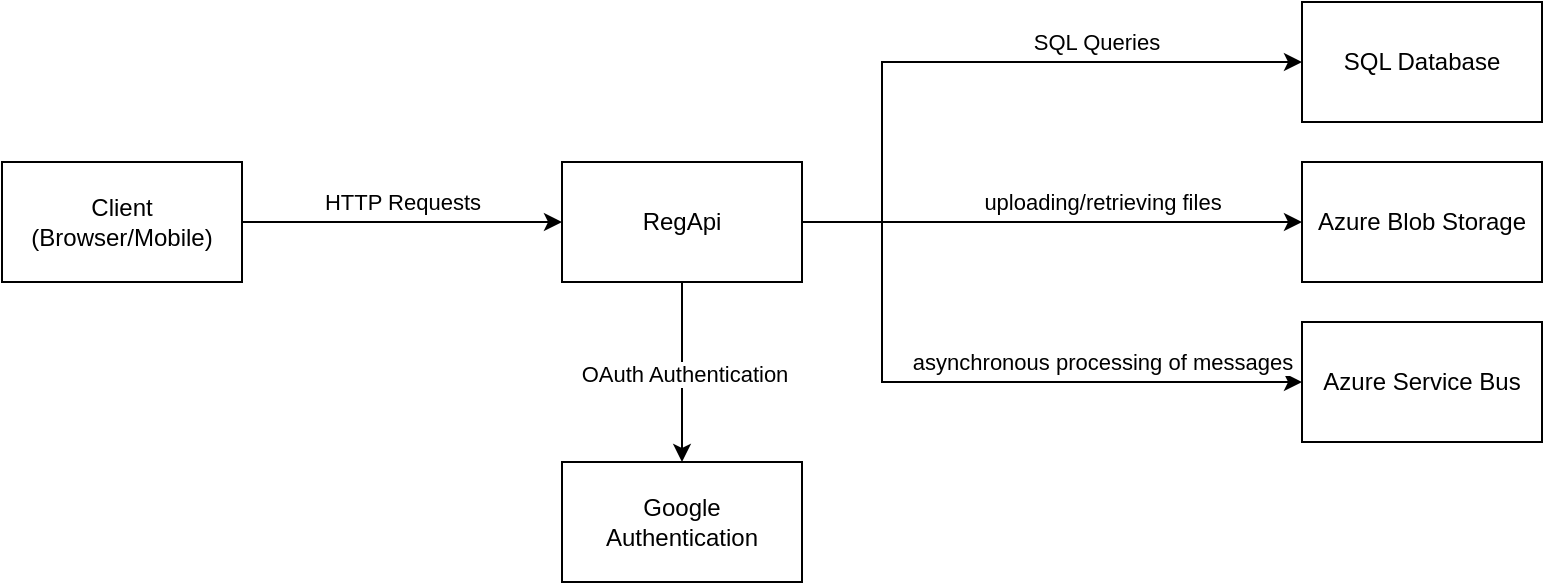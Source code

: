 <mxfile version="24.8.3" pages="4">
  <diagram name="RegApi" id="VuyaqEh1r8IX7GYQfDEg">
    <mxGraphModel dx="989" dy="514" grid="1" gridSize="10" guides="1" tooltips="1" connect="1" arrows="1" fold="1" page="1" pageScale="1" pageWidth="850" pageHeight="1100" math="0" shadow="0">
      <root>
        <mxCell id="0" />
        <mxCell id="1" parent="0" />
        <mxCell id="RwBYtulgWlBibL8N-Wz--8" style="edgeStyle=orthogonalEdgeStyle;rounded=0;orthogonalLoop=1;jettySize=auto;html=1;exitX=1;exitY=0.5;exitDx=0;exitDy=0;entryX=0;entryY=0.5;entryDx=0;entryDy=0;" edge="1" parent="1" source="RwBYtulgWlBibL8N-Wz--1" target="RwBYtulgWlBibL8N-Wz--2">
          <mxGeometry relative="1" as="geometry" />
        </mxCell>
        <mxCell id="RwBYtulgWlBibL8N-Wz--11" value="HTTP Requests" style="edgeLabel;html=1;align=center;verticalAlign=middle;resizable=0;points=[];" vertex="1" connectable="0" parent="RwBYtulgWlBibL8N-Wz--8">
          <mxGeometry x="-0.009" y="1" relative="1" as="geometry">
            <mxPoint y="-9" as="offset" />
          </mxGeometry>
        </mxCell>
        <mxCell id="RwBYtulgWlBibL8N-Wz--1" value="Client (Browser/Mobile)" style="rounded=0;whiteSpace=wrap;html=1;" vertex="1" parent="1">
          <mxGeometry x="40" y="400" width="120" height="60" as="geometry" />
        </mxCell>
        <mxCell id="RwBYtulgWlBibL8N-Wz--12" style="edgeStyle=orthogonalEdgeStyle;rounded=0;orthogonalLoop=1;jettySize=auto;html=1;exitX=1;exitY=0.5;exitDx=0;exitDy=0;entryX=0;entryY=0.5;entryDx=0;entryDy=0;" edge="1" parent="1" source="RwBYtulgWlBibL8N-Wz--2" target="RwBYtulgWlBibL8N-Wz--3">
          <mxGeometry relative="1" as="geometry">
            <Array as="points">
              <mxPoint x="480" y="430" />
              <mxPoint x="480" y="350" />
            </Array>
          </mxGeometry>
        </mxCell>
        <mxCell id="RwBYtulgWlBibL8N-Wz--13" value="SQL Queries" style="edgeLabel;html=1;align=center;verticalAlign=middle;resizable=0;points=[];" vertex="1" connectable="0" parent="RwBYtulgWlBibL8N-Wz--12">
          <mxGeometry x="-0.064" y="1" relative="1" as="geometry">
            <mxPoint x="72" y="-9" as="offset" />
          </mxGeometry>
        </mxCell>
        <mxCell id="RwBYtulgWlBibL8N-Wz--14" style="edgeStyle=orthogonalEdgeStyle;rounded=0;orthogonalLoop=1;jettySize=auto;html=1;exitX=1;exitY=0.5;exitDx=0;exitDy=0;entryX=0;entryY=0.5;entryDx=0;entryDy=0;" edge="1" parent="1" source="RwBYtulgWlBibL8N-Wz--2" target="RwBYtulgWlBibL8N-Wz--4">
          <mxGeometry relative="1" as="geometry" />
        </mxCell>
        <mxCell id="RwBYtulgWlBibL8N-Wz--15" value="uploading/retrieving files" style="edgeLabel;html=1;align=center;verticalAlign=middle;resizable=0;points=[];" vertex="1" connectable="0" parent="RwBYtulgWlBibL8N-Wz--14">
          <mxGeometry x="0.39" relative="1" as="geometry">
            <mxPoint x="-24" y="-10" as="offset" />
          </mxGeometry>
        </mxCell>
        <mxCell id="RwBYtulgWlBibL8N-Wz--17" style="edgeStyle=orthogonalEdgeStyle;rounded=0;orthogonalLoop=1;jettySize=auto;html=1;exitX=1;exitY=0.5;exitDx=0;exitDy=0;entryX=0;entryY=0.5;entryDx=0;entryDy=0;" edge="1" parent="1" source="RwBYtulgWlBibL8N-Wz--2" target="RwBYtulgWlBibL8N-Wz--5">
          <mxGeometry relative="1" as="geometry">
            <Array as="points">
              <mxPoint x="480" y="430" />
              <mxPoint x="480" y="510" />
            </Array>
          </mxGeometry>
        </mxCell>
        <mxCell id="RwBYtulgWlBibL8N-Wz--18" value="asynchronous processing of messages" style="edgeLabel;html=1;align=center;verticalAlign=middle;resizable=0;points=[];" vertex="1" connectable="0" parent="RwBYtulgWlBibL8N-Wz--17">
          <mxGeometry x="0.399" relative="1" as="geometry">
            <mxPoint x="-1" y="-10" as="offset" />
          </mxGeometry>
        </mxCell>
        <mxCell id="RwBYtulgWlBibL8N-Wz--19" style="edgeStyle=orthogonalEdgeStyle;rounded=0;orthogonalLoop=1;jettySize=auto;html=1;exitX=0.5;exitY=1;exitDx=0;exitDy=0;entryX=0.5;entryY=0;entryDx=0;entryDy=0;" edge="1" parent="1" source="RwBYtulgWlBibL8N-Wz--2" target="RwBYtulgWlBibL8N-Wz--6">
          <mxGeometry relative="1" as="geometry" />
        </mxCell>
        <mxCell id="RwBYtulgWlBibL8N-Wz--20" value="OAuth Authentication" style="edgeLabel;html=1;align=center;verticalAlign=middle;resizable=0;points=[];" vertex="1" connectable="0" parent="RwBYtulgWlBibL8N-Wz--19">
          <mxGeometry x="0.017" y="1" relative="1" as="geometry">
            <mxPoint as="offset" />
          </mxGeometry>
        </mxCell>
        <mxCell id="RwBYtulgWlBibL8N-Wz--2" value="RegApi" style="rounded=0;whiteSpace=wrap;html=1;" vertex="1" parent="1">
          <mxGeometry x="320" y="400" width="120" height="60" as="geometry" />
        </mxCell>
        <mxCell id="RwBYtulgWlBibL8N-Wz--3" value="SQL Database" style="rounded=0;whiteSpace=wrap;html=1;" vertex="1" parent="1">
          <mxGeometry x="690" y="320" width="120" height="60" as="geometry" />
        </mxCell>
        <mxCell id="RwBYtulgWlBibL8N-Wz--4" value="Azure Blob Storage" style="rounded=0;whiteSpace=wrap;html=1;" vertex="1" parent="1">
          <mxGeometry x="690" y="400" width="120" height="60" as="geometry" />
        </mxCell>
        <mxCell id="RwBYtulgWlBibL8N-Wz--5" value="Azure Service Bus" style="rounded=0;whiteSpace=wrap;html=1;" vertex="1" parent="1">
          <mxGeometry x="690" y="480" width="120" height="60" as="geometry" />
        </mxCell>
        <mxCell id="RwBYtulgWlBibL8N-Wz--6" value="Google&lt;br&gt;Authentication" style="rounded=0;whiteSpace=wrap;html=1;" vertex="1" parent="1">
          <mxGeometry x="320" y="550" width="120" height="60" as="geometry" />
        </mxCell>
      </root>
    </mxGraphModel>
  </diagram>
  <diagram id="PDxa6RLYo8-r8NqX_Q9L" name="AccountController">
    <mxGraphModel dx="1434" dy="746" grid="1" gridSize="10" guides="1" tooltips="1" connect="1" arrows="1" fold="1" page="1" pageScale="1" pageWidth="850" pageHeight="1100" math="0" shadow="0">
      <root>
        <mxCell id="0" />
        <mxCell id="1" parent="0" />
        <mxCell id="rSprbAb2lOTUIJeIylOn-11" style="edgeStyle=entityRelationEdgeStyle;rounded=0;orthogonalLoop=1;jettySize=auto;html=1;exitX=1;exitY=0.5;exitDx=0;exitDy=0;entryX=0;entryY=0.5;entryDx=0;entryDy=0;fillColor=#f8cecc;strokeColor=#b85450;" edge="1" parent="1" source="rSprbAb2lOTUIJeIylOn-1" target="rSprbAb2lOTUIJeIylOn-2">
          <mxGeometry relative="1" as="geometry" />
        </mxCell>
        <mxCell id="rSprbAb2lOTUIJeIylOn-12" style="edgeStyle=entityRelationEdgeStyle;rounded=0;orthogonalLoop=1;jettySize=auto;html=1;exitX=1;exitY=0.5;exitDx=0;exitDy=0;entryX=0;entryY=0.5;entryDx=0;entryDy=0;fillColor=#f8cecc;strokeColor=#b85450;" edge="1" parent="1" source="rSprbAb2lOTUIJeIylOn-1" target="rSprbAb2lOTUIJeIylOn-3">
          <mxGeometry relative="1" as="geometry" />
        </mxCell>
        <mxCell id="rSprbAb2lOTUIJeIylOn-13" style="edgeStyle=entityRelationEdgeStyle;rounded=0;orthogonalLoop=1;jettySize=auto;html=1;exitX=1;exitY=0.5;exitDx=0;exitDy=0;entryX=0;entryY=0.5;entryDx=0;entryDy=0;fillColor=#dae8fc;strokeColor=#6c8ebf;" edge="1" parent="1" source="rSprbAb2lOTUIJeIylOn-1" target="rSprbAb2lOTUIJeIylOn-4">
          <mxGeometry relative="1" as="geometry" />
        </mxCell>
        <mxCell id="rSprbAb2lOTUIJeIylOn-14" style="edgeStyle=entityRelationEdgeStyle;rounded=0;orthogonalLoop=1;jettySize=auto;html=1;exitX=1;exitY=0.5;exitDx=0;exitDy=0;entryX=0;entryY=0.5;entryDx=0;entryDy=0;fillColor=#f8cecc;strokeColor=#b85450;" edge="1" parent="1" source="rSprbAb2lOTUIJeIylOn-1" target="rSprbAb2lOTUIJeIylOn-5">
          <mxGeometry relative="1" as="geometry" />
        </mxCell>
        <mxCell id="rSprbAb2lOTUIJeIylOn-15" style="edgeStyle=entityRelationEdgeStyle;rounded=0;orthogonalLoop=1;jettySize=auto;html=1;exitX=1;exitY=0.5;exitDx=0;exitDy=0;entryX=0;entryY=0.5;entryDx=0;entryDy=0;fillColor=#f8cecc;strokeColor=#b85450;" edge="1" parent="1" source="rSprbAb2lOTUIJeIylOn-1" target="rSprbAb2lOTUIJeIylOn-6">
          <mxGeometry relative="1" as="geometry" />
        </mxCell>
        <mxCell id="rSprbAb2lOTUIJeIylOn-16" style="edgeStyle=entityRelationEdgeStyle;rounded=0;orthogonalLoop=1;jettySize=auto;html=1;exitX=1;exitY=0.5;exitDx=0;exitDy=0;entryX=0;entryY=0.5;entryDx=0;entryDy=0;" edge="1" parent="1" source="rSprbAb2lOTUIJeIylOn-1" target="rSprbAb2lOTUIJeIylOn-7">
          <mxGeometry relative="1" as="geometry" />
        </mxCell>
        <mxCell id="rSprbAb2lOTUIJeIylOn-17" style="edgeStyle=entityRelationEdgeStyle;rounded=0;orthogonalLoop=1;jettySize=auto;html=1;exitX=1;exitY=0.5;exitDx=0;exitDy=0;entryX=0;entryY=0.5;entryDx=0;entryDy=0;fillColor=#dae8fc;strokeColor=#6c8ebf;" edge="1" parent="1" source="rSprbAb2lOTUIJeIylOn-1" target="rSprbAb2lOTUIJeIylOn-8">
          <mxGeometry relative="1" as="geometry" />
        </mxCell>
        <mxCell id="rSprbAb2lOTUIJeIylOn-18" style="edgeStyle=entityRelationEdgeStyle;rounded=0;orthogonalLoop=1;jettySize=auto;html=1;exitX=1;exitY=0.5;exitDx=0;exitDy=0;entryX=0;entryY=0.5;entryDx=0;entryDy=0;fillColor=#f8cecc;strokeColor=#b85450;" edge="1" parent="1" source="rSprbAb2lOTUIJeIylOn-1" target="rSprbAb2lOTUIJeIylOn-10">
          <mxGeometry relative="1" as="geometry" />
        </mxCell>
        <mxCell id="rSprbAb2lOTUIJeIylOn-19" style="edgeStyle=entityRelationEdgeStyle;rounded=0;orthogonalLoop=1;jettySize=auto;html=1;exitX=1;exitY=0.5;exitDx=0;exitDy=0;entryX=0;entryY=0.5;entryDx=0;entryDy=0;fillColor=#dae8fc;strokeColor=#6c8ebf;" edge="1" parent="1" source="rSprbAb2lOTUIJeIylOn-1" target="rSprbAb2lOTUIJeIylOn-9">
          <mxGeometry relative="1" as="geometry" />
        </mxCell>
        <mxCell id="rSprbAb2lOTUIJeIylOn-1" value="AccountController" style="rounded=0;whiteSpace=wrap;html=1;" vertex="1" parent="1">
          <mxGeometry x="235" y="520" width="120" height="60" as="geometry" />
        </mxCell>
        <mxCell id="rSprbAb2lOTUIJeIylOn-26" style="edgeStyle=orthogonalEdgeStyle;rounded=0;orthogonalLoop=1;jettySize=auto;html=1;exitX=1;exitY=0.5;exitDx=0;exitDy=0;fillColor=#dae8fc;strokeColor=#6c8ebf;" edge="1" parent="1" source="rSprbAb2lOTUIJeIylOn-2">
          <mxGeometry relative="1" as="geometry">
            <mxPoint x="550.286" y="230.0" as="targetPoint" />
          </mxGeometry>
        </mxCell>
        <mxCell id="rSprbAb2lOTUIJeIylOn-28" style="rounded=0;orthogonalLoop=1;jettySize=auto;html=1;exitX=1;exitY=0.5;exitDx=0;exitDy=0;entryX=0;entryY=0.5;entryDx=0;entryDy=0;fillColor=#e1d5e7;strokeColor=#9673a6;" edge="1" parent="1" source="rSprbAb2lOTUIJeIylOn-2" target="rSprbAb2lOTUIJeIylOn-22">
          <mxGeometry relative="1" as="geometry" />
        </mxCell>
        <mxCell id="rSprbAb2lOTUIJeIylOn-44" style="edgeStyle=orthogonalEdgeStyle;rounded=0;orthogonalLoop=1;jettySize=auto;html=1;exitX=0;exitY=0.5;exitDx=0;exitDy=0;entryX=0.5;entryY=0;entryDx=0;entryDy=0;elbow=vertical;curved=1;fillColor=#f8cecc;strokeColor=#b85450;" edge="1" parent="1" source="rSprbAb2lOTUIJeIylOn-2" target="rSprbAb2lOTUIJeIylOn-1">
          <mxGeometry relative="1" as="geometry" />
        </mxCell>
        <mxCell id="rSprbAb2lOTUIJeIylOn-2" value="POST /api/accounts&lt;br&gt;/register" style="rounded=0;whiteSpace=wrap;html=1;" vertex="1" parent="1">
          <mxGeometry x="430" y="200" width="120" height="60" as="geometry" />
        </mxCell>
        <mxCell id="rSprbAb2lOTUIJeIylOn-29" style="rounded=0;orthogonalLoop=1;jettySize=auto;html=1;exitX=1;exitY=0.5;exitDx=0;exitDy=0;entryX=0;entryY=0.5;entryDx=0;entryDy=0;fillColor=#e1d5e7;strokeColor=#9673a6;" edge="1" parent="1" source="rSprbAb2lOTUIJeIylOn-3" target="rSprbAb2lOTUIJeIylOn-22">
          <mxGeometry relative="1" as="geometry" />
        </mxCell>
        <mxCell id="rSprbAb2lOTUIJeIylOn-38" style="rounded=0;orthogonalLoop=1;jettySize=auto;html=1;exitX=1;exitY=0.5;exitDx=0;exitDy=0;entryX=0;entryY=0.5;entryDx=0;entryDy=0;fillColor=#d5e8d4;strokeColor=#82b366;" edge="1" parent="1" source="rSprbAb2lOTUIJeIylOn-3" target="rSprbAb2lOTUIJeIylOn-23">
          <mxGeometry relative="1" as="geometry" />
        </mxCell>
        <mxCell id="rSprbAb2lOTUIJeIylOn-40" style="rounded=0;orthogonalLoop=1;jettySize=auto;html=1;exitX=1;exitY=0.5;exitDx=0;exitDy=0;entryX=0;entryY=0.5;entryDx=0;entryDy=0;fillColor=#a0522d;strokeColor=#6D1F00;" edge="1" parent="1" source="rSprbAb2lOTUIJeIylOn-3" target="rSprbAb2lOTUIJeIylOn-24">
          <mxGeometry relative="1" as="geometry" />
        </mxCell>
        <mxCell id="rSprbAb2lOTUIJeIylOn-45" style="edgeStyle=orthogonalEdgeStyle;rounded=0;orthogonalLoop=1;jettySize=auto;html=1;exitX=0;exitY=0.5;exitDx=0;exitDy=0;entryX=0.5;entryY=0;entryDx=0;entryDy=0;fillColor=#f8cecc;strokeColor=#b85450;curved=1;" edge="1" parent="1" source="rSprbAb2lOTUIJeIylOn-3" target="rSprbAb2lOTUIJeIylOn-1">
          <mxGeometry relative="1" as="geometry" />
        </mxCell>
        <mxCell id="rSprbAb2lOTUIJeIylOn-3" value="POST /api/accounts&lt;br&gt;/authenticate" style="rounded=0;whiteSpace=wrap;html=1;" vertex="1" parent="1">
          <mxGeometry x="430" y="280" width="120" height="60" as="geometry" />
        </mxCell>
        <mxCell id="rSprbAb2lOTUIJeIylOn-30" style="rounded=0;orthogonalLoop=1;jettySize=auto;html=1;exitX=1;exitY=0.5;exitDx=0;exitDy=0;fillColor=#e1d5e7;strokeColor=#9673a6;" edge="1" parent="1" source="rSprbAb2lOTUIJeIylOn-4">
          <mxGeometry relative="1" as="geometry">
            <mxPoint x="680" y="370.0" as="targetPoint" />
          </mxGeometry>
        </mxCell>
        <mxCell id="rSprbAb2lOTUIJeIylOn-54" style="edgeStyle=orthogonalEdgeStyle;rounded=0;orthogonalLoop=1;jettySize=auto;html=1;exitX=0;exitY=0.5;exitDx=0;exitDy=0;curved=1;fillColor=#dae8fc;strokeColor=#6c8ebf;" edge="1" parent="1" source="rSprbAb2lOTUIJeIylOn-4" target="rSprbAb2lOTUIJeIylOn-1">
          <mxGeometry relative="1" as="geometry" />
        </mxCell>
        <mxCell id="rSprbAb2lOTUIJeIylOn-4" value="&lt;br&gt;GET /api/accounts&lt;br&gt;/emailconfirmation&lt;div&gt;&lt;br/&gt;&lt;/div&gt;" style="rounded=0;whiteSpace=wrap;html=1;" vertex="1" parent="1">
          <mxGeometry x="430" y="840" width="120" height="60" as="geometry" />
        </mxCell>
        <mxCell id="rSprbAb2lOTUIJeIylOn-31" style="rounded=0;orthogonalLoop=1;jettySize=auto;html=1;exitX=1;exitY=0.5;exitDx=0;exitDy=0;entryX=0;entryY=0.5;entryDx=0;entryDy=0;fillColor=#e1d5e7;strokeColor=#9673a6;" edge="1" parent="1" source="rSprbAb2lOTUIJeIylOn-5" target="rSprbAb2lOTUIJeIylOn-22">
          <mxGeometry relative="1" as="geometry" />
        </mxCell>
        <mxCell id="rSprbAb2lOTUIJeIylOn-47" style="edgeStyle=orthogonalEdgeStyle;rounded=0;orthogonalLoop=1;jettySize=auto;html=1;exitX=0;exitY=0.5;exitDx=0;exitDy=0;entryX=0.5;entryY=0;entryDx=0;entryDy=0;fillColor=#f8cecc;strokeColor=#b85450;curved=1;" edge="1" parent="1" source="rSprbAb2lOTUIJeIylOn-5" target="rSprbAb2lOTUIJeIylOn-1">
          <mxGeometry relative="1" as="geometry" />
        </mxCell>
        <mxCell id="rSprbAb2lOTUIJeIylOn-5" value="POST /api/accounts&lt;br&gt;/forgotpassword" style="rounded=0;whiteSpace=wrap;html=1;" vertex="1" parent="1">
          <mxGeometry x="430" y="360" width="120" height="60" as="geometry" />
        </mxCell>
        <mxCell id="rSprbAb2lOTUIJeIylOn-32" style="rounded=0;orthogonalLoop=1;jettySize=auto;html=1;exitX=1;exitY=0.5;exitDx=0;exitDy=0;fillColor=#e1d5e7;strokeColor=#9673a6;" edge="1" parent="1" source="rSprbAb2lOTUIJeIylOn-6">
          <mxGeometry relative="1" as="geometry">
            <mxPoint x="680" y="370.0" as="targetPoint" />
          </mxGeometry>
        </mxCell>
        <mxCell id="rSprbAb2lOTUIJeIylOn-48" style="edgeStyle=orthogonalEdgeStyle;rounded=0;orthogonalLoop=1;jettySize=auto;html=1;exitX=0;exitY=0.5;exitDx=0;exitDy=0;entryX=0.5;entryY=0;entryDx=0;entryDy=0;fillColor=#f8cecc;strokeColor=#b85450;curved=1;" edge="1" parent="1" source="rSprbAb2lOTUIJeIylOn-6" target="rSprbAb2lOTUIJeIylOn-1">
          <mxGeometry relative="1" as="geometry" />
        </mxCell>
        <mxCell id="rSprbAb2lOTUIJeIylOn-6" value="POST /api/accounts&lt;br&gt;/resetpassword" style="rounded=0;whiteSpace=wrap;html=1;" vertex="1" parent="1">
          <mxGeometry x="430" y="440" width="120" height="60" as="geometry" />
        </mxCell>
        <mxCell id="rSprbAb2lOTUIJeIylOn-33" style="rounded=0;orthogonalLoop=1;jettySize=auto;html=1;exitX=1;exitY=0.5;exitDx=0;exitDy=0;fillColor=#e1d5e7;strokeColor=#9673a6;" edge="1" parent="1" source="rSprbAb2lOTUIJeIylOn-7">
          <mxGeometry relative="1" as="geometry">
            <mxPoint x="680" y="370.0" as="targetPoint" />
          </mxGeometry>
        </mxCell>
        <mxCell id="rSprbAb2lOTUIJeIylOn-51" style="edgeStyle=orthogonalEdgeStyle;rounded=0;orthogonalLoop=1;jettySize=auto;html=1;exitX=0;exitY=0.5;exitDx=0;exitDy=0;entryX=1;entryY=0.5;entryDx=0;entryDy=0;curved=1;" edge="1" parent="1" source="rSprbAb2lOTUIJeIylOn-7" target="rSprbAb2lOTUIJeIylOn-1">
          <mxGeometry relative="1" as="geometry" />
        </mxCell>
        <mxCell id="rSprbAb2lOTUIJeIylOn-7" value="DELETE /api/accounts&lt;br&gt;/delete" style="rounded=0;whiteSpace=wrap;html=1;" vertex="1" parent="1">
          <mxGeometry x="430" y="600" width="120" height="60" as="geometry" />
        </mxCell>
        <mxCell id="rSprbAb2lOTUIJeIylOn-41" style="rounded=0;orthogonalLoop=1;jettySize=auto;html=1;exitX=1;exitY=0.5;exitDx=0;exitDy=0;entryX=0;entryY=0.5;entryDx=0;entryDy=0;fillColor=#fff2cc;strokeColor=#d6b656;" edge="1" parent="1" source="rSprbAb2lOTUIJeIylOn-8" target="rSprbAb2lOTUIJeIylOn-25">
          <mxGeometry relative="1" as="geometry" />
        </mxCell>
        <mxCell id="rSprbAb2lOTUIJeIylOn-52" style="edgeStyle=orthogonalEdgeStyle;rounded=0;orthogonalLoop=1;jettySize=auto;html=1;exitX=0;exitY=0.5;exitDx=0;exitDy=0;entryX=0.5;entryY=1;entryDx=0;entryDy=0;curved=1;fillColor=#dae8fc;strokeColor=#6c8ebf;" edge="1" parent="1" source="rSprbAb2lOTUIJeIylOn-8" target="rSprbAb2lOTUIJeIylOn-1">
          <mxGeometry relative="1" as="geometry" />
        </mxCell>
        <mxCell id="rSprbAb2lOTUIJeIylOn-8" value="GET /api/accounts&lt;br&gt;/login" style="rounded=0;whiteSpace=wrap;html=1;" vertex="1" parent="1">
          <mxGeometry x="430" y="680" width="120" height="60" as="geometry" />
        </mxCell>
        <mxCell id="rSprbAb2lOTUIJeIylOn-34" style="rounded=0;orthogonalLoop=1;jettySize=auto;html=1;exitX=1;exitY=0.5;exitDx=0;exitDy=0;fillColor=#e1d5e7;strokeColor=#9673a6;" edge="1" parent="1" source="rSprbAb2lOTUIJeIylOn-9">
          <mxGeometry relative="1" as="geometry">
            <mxPoint x="680" y="370.0" as="targetPoint" />
          </mxGeometry>
        </mxCell>
        <mxCell id="rSprbAb2lOTUIJeIylOn-39" style="rounded=0;orthogonalLoop=1;jettySize=auto;html=1;exitX=1;exitY=0.5;exitDx=0;exitDy=0;entryX=0;entryY=0.5;entryDx=0;entryDy=0;fillColor=#d5e8d4;strokeColor=#82b366;" edge="1" parent="1" source="rSprbAb2lOTUIJeIylOn-9" target="rSprbAb2lOTUIJeIylOn-23">
          <mxGeometry relative="1" as="geometry" />
        </mxCell>
        <mxCell id="rSprbAb2lOTUIJeIylOn-42" style="rounded=0;orthogonalLoop=1;jettySize=auto;html=1;exitX=1;exitY=0.5;exitDx=0;exitDy=0;entryX=0;entryY=0.5;entryDx=0;entryDy=0;fillColor=#fff2cc;strokeColor=#d6b656;" edge="1" parent="1" source="rSprbAb2lOTUIJeIylOn-9" target="rSprbAb2lOTUIJeIylOn-25">
          <mxGeometry relative="1" as="geometry" />
        </mxCell>
        <mxCell id="rSprbAb2lOTUIJeIylOn-53" style="edgeStyle=orthogonalEdgeStyle;rounded=0;orthogonalLoop=1;jettySize=auto;html=1;exitX=0;exitY=0.5;exitDx=0;exitDy=0;curved=1;fillColor=#dae8fc;strokeColor=#6c8ebf;" edge="1" parent="1" source="rSprbAb2lOTUIJeIylOn-9" target="rSprbAb2lOTUIJeIylOn-1">
          <mxGeometry relative="1" as="geometry" />
        </mxCell>
        <mxCell id="rSprbAb2lOTUIJeIylOn-9" value="GET /api/accounts&lt;br&gt;/google-auth" style="rounded=0;whiteSpace=wrap;html=1;" vertex="1" parent="1">
          <mxGeometry x="430" y="760" width="120" height="60" as="geometry" />
        </mxCell>
        <mxCell id="rSprbAb2lOTUIJeIylOn-35" style="rounded=0;orthogonalLoop=1;jettySize=auto;html=1;exitX=1;exitY=0.5;exitDx=0;exitDy=0;entryX=0;entryY=0.5;entryDx=0;entryDy=0;fillColor=#e1d5e7;strokeColor=#9673a6;" edge="1" parent="1" source="rSprbAb2lOTUIJeIylOn-10" target="rSprbAb2lOTUIJeIylOn-22">
          <mxGeometry relative="1" as="geometry" />
        </mxCell>
        <mxCell id="rSprbAb2lOTUIJeIylOn-43" style="rounded=0;orthogonalLoop=1;jettySize=auto;html=1;exitX=1;exitY=0.5;exitDx=0;exitDy=0;entryX=0;entryY=0.5;entryDx=0;entryDy=0;fillColor=#a0522d;strokeColor=#6D1F00;" edge="1" parent="1" source="rSprbAb2lOTUIJeIylOn-10" target="rSprbAb2lOTUIJeIylOn-24">
          <mxGeometry relative="1" as="geometry" />
        </mxCell>
        <mxCell id="rSprbAb2lOTUIJeIylOn-50" style="edgeStyle=orthogonalEdgeStyle;rounded=0;orthogonalLoop=1;jettySize=auto;html=1;exitX=0;exitY=0.5;exitDx=0;exitDy=0;entryX=0.5;entryY=0;entryDx=0;entryDy=0;fillColor=#f8cecc;strokeColor=#b85450;curved=1;" edge="1" parent="1" source="rSprbAb2lOTUIJeIylOn-10" target="rSprbAb2lOTUIJeIylOn-1">
          <mxGeometry relative="1" as="geometry" />
        </mxCell>
        <mxCell id="rSprbAb2lOTUIJeIylOn-10" value="&lt;br&gt;POST /api/accounts&lt;br&gt;/uploadavatar&lt;div&gt;&lt;br/&gt;&lt;/div&gt;" style="rounded=0;whiteSpace=wrap;html=1;" vertex="1" parent="1">
          <mxGeometry x="430" y="520" width="120" height="60" as="geometry" />
        </mxCell>
        <mxCell id="rSprbAb2lOTUIJeIylOn-21" style="edgeStyle=orthogonalEdgeStyle;rounded=0;orthogonalLoop=1;jettySize=auto;html=1;exitX=1;exitY=0.5;exitDx=0;exitDy=0;entryX=0;entryY=0.5;entryDx=0;entryDy=0;" edge="1" parent="1" source="rSprbAb2lOTUIJeIylOn-20" target="rSprbAb2lOTUIJeIylOn-1">
          <mxGeometry relative="1" as="geometry" />
        </mxCell>
        <mxCell id="rSprbAb2lOTUIJeIylOn-20" value="Client&lt;br&gt;----------------&lt;br&gt;&amp;nbsp;Google service" style="rounded=0;whiteSpace=wrap;html=1;" vertex="1" parent="1">
          <mxGeometry x="40" y="520" width="120" height="60" as="geometry" />
        </mxCell>
        <mxCell id="rSprbAb2lOTUIJeIylOn-22" value="&lt;strong&gt;UserService&lt;/strong&gt;" style="rounded=0;whiteSpace=wrap;html=1;" vertex="1" parent="1">
          <mxGeometry x="680" y="340" width="120" height="60" as="geometry" />
        </mxCell>
        <mxCell id="rSprbAb2lOTUIJeIylOn-23" value="&lt;strong&gt;JwtService&lt;/strong&gt;" style="rounded=0;whiteSpace=wrap;html=1;" vertex="1" parent="1">
          <mxGeometry x="680" y="460" width="120" height="60" as="geometry" />
        </mxCell>
        <mxCell id="rSprbAb2lOTUIJeIylOn-24" value="&lt;strong&gt;SasService&lt;/strong&gt;" style="rounded=0;whiteSpace=wrap;html=1;" vertex="1" parent="1">
          <mxGeometry x="680" y="580" width="120" height="60" as="geometry" />
        </mxCell>
        <mxCell id="rSprbAb2lOTUIJeIylOn-25" value="&lt;b&gt;Google Authentication&lt;br&gt;&lt;/b&gt;" style="rounded=0;whiteSpace=wrap;html=1;" vertex="1" parent="1">
          <mxGeometry x="680" y="700" width="120" height="60" as="geometry" />
        </mxCell>
      </root>
    </mxGraphModel>
  </diagram>
  <diagram id="Sn0QI4TNHMXdVh63znc3" name="Roles">
    <mxGraphModel grid="1" page="1" gridSize="10" guides="1" tooltips="1" connect="1" arrows="1" fold="1" pageScale="1" pageWidth="850" pageHeight="1100" math="0" shadow="0">
      <root>
        <mxCell id="0" />
        <mxCell id="1" parent="0" />
        <mxCell id="s8kQlIOma55yZ-rr_XGs-2" value="&lt;b&gt;&lt;font style=&quot;font-size: 20px;&quot;&gt;Roles in RegApi&lt;/font&gt;&lt;/b&gt;" style="text;html=1;align=center;verticalAlign=middle;whiteSpace=wrap;rounded=0;" vertex="1" parent="1">
          <mxGeometry x="580.75" y="120" width="355" height="30" as="geometry" />
        </mxCell>
        <mxCell id="s8kQlIOma55yZ-rr_XGs-11" style="edgeStyle=orthogonalEdgeStyle;rounded=0;orthogonalLoop=1;jettySize=auto;html=1;exitX=1;exitY=0.5;exitDx=0;exitDy=0;entryX=0;entryY=0.5;entryDx=0;entryDy=0;" edge="1" parent="1" source="s8kQlIOma55yZ-rr_XGs-3" target="s8kQlIOma55yZ-rr_XGs-8">
          <mxGeometry relative="1" as="geometry" />
        </mxCell>
        <mxCell id="s8kQlIOma55yZ-rr_XGs-12" value="&lt;font style=&quot;font-size: 14px;&quot;&gt;Can add new tickets&lt;/font&gt;" style="edgeLabel;html=1;align=center;verticalAlign=middle;resizable=0;points=[];" vertex="1" connectable="0" parent="s8kQlIOma55yZ-rr_XGs-11">
          <mxGeometry x="-0.213" y="3" relative="1" as="geometry">
            <mxPoint x="21" y="-7" as="offset" />
          </mxGeometry>
        </mxCell>
        <mxCell id="s8kQlIOma55yZ-rr_XGs-13" style="edgeStyle=orthogonalEdgeStyle;rounded=0;orthogonalLoop=1;jettySize=auto;html=1;exitX=1;exitY=0.5;exitDx=0;exitDy=0;entryX=0;entryY=0.5;entryDx=0;entryDy=0;" edge="1" parent="1" source="s8kQlIOma55yZ-rr_XGs-3" target="s8kQlIOma55yZ-rr_XGs-9">
          <mxGeometry relative="1" as="geometry" />
        </mxCell>
        <mxCell id="s8kQlIOma55yZ-rr_XGs-15" style="edgeStyle=orthogonalEdgeStyle;rounded=0;orthogonalLoop=1;jettySize=auto;html=1;exitX=1;exitY=0.5;exitDx=0;exitDy=0;entryX=0;entryY=0.5;entryDx=0;entryDy=0;" edge="1" parent="1" source="s8kQlIOma55yZ-rr_XGs-3" target="s8kQlIOma55yZ-rr_XGs-10">
          <mxGeometry relative="1" as="geometry" />
        </mxCell>
        <mxCell id="s8kQlIOma55yZ-rr_XGs-16" value="&lt;font style=&quot;font-size: 14px;&quot;&gt;Can update own ticket status&lt;/font&gt;" style="edgeLabel;html=1;align=center;verticalAlign=middle;resizable=0;points=[];" vertex="1" connectable="0" parent="s8kQlIOma55yZ-rr_XGs-15">
          <mxGeometry x="0.782" y="-2" relative="1" as="geometry">
            <mxPoint x="-58" y="-22" as="offset" />
          </mxGeometry>
        </mxCell>
        <mxCell id="s8kQlIOma55yZ-rr_XGs-18" value="&lt;span style=&quot;font-size: 14px;&quot;&gt;Can view all tickets&lt;/span&gt;" style="edgeLabel;html=1;align=center;verticalAlign=middle;resizable=0;points=[];" vertex="1" connectable="0" parent="s8kQlIOma55yZ-rr_XGs-15">
          <mxGeometry x="-0.148" y="-2" relative="1" as="geometry">
            <mxPoint y="16" as="offset" />
          </mxGeometry>
        </mxCell>
        <mxCell id="s8kQlIOma55yZ-rr_XGs-3" value="&lt;blockquote style=&quot;margin: 0 0 0 40px; border: none; padding: 0px;&quot;&gt;&lt;div&gt;&lt;font size=&quot;1&quot; color=&quot;#ff0303&quot;&gt;&lt;b style=&quot;font-size: 14px;&quot;&gt;Role: Admin&lt;/b&gt;&lt;/font&gt;&lt;/div&gt;&lt;div&gt;&lt;font color=&quot;#ff0303&quot;&gt;ID: 11a3d48f-e7ff-46e6-a897-9664e603a824&lt;/font&gt;&lt;/div&gt;&lt;div&gt;&lt;font color=&quot;#ff0303&quot;&gt;Description: The admin role for the user&lt;/font&gt;&lt;/div&gt;&lt;/blockquote&gt;" style="rounded=0;whiteSpace=wrap;html=1;align=left;" vertex="1" parent="1">
          <mxGeometry x="90" y="310" width="320" height="100" as="geometry" />
        </mxCell>
        <mxCell id="s8kQlIOma55yZ-rr_XGs-21" style="edgeStyle=orthogonalEdgeStyle;rounded=0;orthogonalLoop=1;jettySize=auto;html=1;exitX=0;exitY=0.5;exitDx=0;exitDy=0;entryX=1;entryY=0.5;entryDx=0;entryDy=0;" edge="1" parent="1" source="s8kQlIOma55yZ-rr_XGs-4" target="s8kQlIOma55yZ-rr_XGs-9">
          <mxGeometry relative="1" as="geometry" />
        </mxCell>
        <mxCell id="s8kQlIOma55yZ-rr_XGs-23" style="edgeStyle=orthogonalEdgeStyle;rounded=0;orthogonalLoop=1;jettySize=auto;html=1;exitX=0;exitY=0.5;exitDx=0;exitDy=0;entryX=1;entryY=0.5;entryDx=0;entryDy=0;" edge="1" parent="1" source="s8kQlIOma55yZ-rr_XGs-4" target="s8kQlIOma55yZ-rr_XGs-10">
          <mxGeometry relative="1" as="geometry" />
        </mxCell>
        <mxCell id="s8kQlIOma55yZ-rr_XGs-24" value="&lt;font style=&quot;font-size: 14px;&quot;&gt;Can update own ticket status&lt;/font&gt;" style="edgeLabel;html=1;align=center;verticalAlign=middle;resizable=0;points=[];" vertex="1" connectable="0" parent="s8kQlIOma55yZ-rr_XGs-23">
          <mxGeometry x="0.334" y="1" relative="1" as="geometry">
            <mxPoint x="15" y="20" as="offset" />
          </mxGeometry>
        </mxCell>
        <mxCell id="s8kQlIOma55yZ-rr_XGs-25" value="&lt;span style=&quot;font-size: 14px;&quot;&gt;Can view own tickets&lt;/span&gt;" style="edgeLabel;html=1;align=center;verticalAlign=middle;resizable=0;points=[];" vertex="1" connectable="0" parent="s8kQlIOma55yZ-rr_XGs-23">
          <mxGeometry x="-0.081" y="-1" relative="1" as="geometry">
            <mxPoint x="7" as="offset" />
          </mxGeometry>
        </mxCell>
        <mxCell id="s8kQlIOma55yZ-rr_XGs-4" value="&lt;blockquote style=&quot;margin: 0 0 0 40px; border: none; padding: 0px;&quot;&gt;&lt;div&gt;&lt;font size=&quot;1&quot; color=&quot;#007fff&quot;&gt;&lt;b style=&quot;font-size: 14px;&quot;&gt;Role: Visitor&lt;/b&gt;&lt;/font&gt;&lt;/div&gt;&lt;div&gt;&lt;font color=&quot;#007fff&quot;&gt;ID: f99d2eae-0f12-4873-88ed-4df42a9a4cda&lt;/font&gt;&lt;/div&gt;&lt;div&gt;&lt;font color=&quot;#007fff&quot;&gt;Description: The visitor role for the user&lt;/font&gt;&lt;/div&gt;&lt;/blockquote&gt;" style="rounded=0;whiteSpace=wrap;html=1;align=left;" vertex="1" parent="1">
          <mxGeometry x="1115" y="310" width="320" height="100" as="geometry" />
        </mxCell>
        <mxCell id="s8kQlIOma55yZ-rr_XGs-6" value="&lt;div style=&quot;&quot;&gt;&lt;b&gt;&lt;font style=&quot;font-size: 14px;&quot;&gt;TicketController&lt;/font&gt;&lt;/b&gt;&lt;br&gt;&lt;br&gt;&lt;/div&gt;&lt;span style=&quot;background-color: initial;&quot;&gt;Provides API endpoints for managing tickets.&lt;/span&gt;" style="rounded=0;whiteSpace=wrap;html=1;align=center;" vertex="1" parent="1">
          <mxGeometry x="603.5" y="180" width="309.5" height="100" as="geometry" />
        </mxCell>
        <mxCell id="s8kQlIOma55yZ-rr_XGs-8" value="&lt;div style=&quot;&quot;&gt;&lt;br&gt;&lt;/div&gt;&lt;div&gt;&lt;b&gt;&lt;font style=&quot;font-size: 14px;&quot;&gt;AddTicket&lt;/font&gt;&lt;font style=&quot;font-size: 12px;&quot;&gt;&lt;br&gt;POST api/ticket&lt;/font&gt;&lt;/b&gt;&lt;/div&gt;&lt;div&gt;[Authorize(Policy = &quot;OnlyAdminUsers&quot;)]&lt;/div&gt;&lt;div&gt;Adds a new ticket.&lt;/div&gt;" style="rounded=0;whiteSpace=wrap;html=1;align=center;" vertex="1" parent="1">
          <mxGeometry x="603" y="310" width="309.5" height="100" as="geometry" />
        </mxCell>
        <mxCell id="s8kQlIOma55yZ-rr_XGs-9" value="&lt;div style=&quot;&quot;&gt;&lt;b&gt;&lt;font style=&quot;font-size: 14px;&quot;&gt;GetTickets&lt;/font&gt;&lt;/b&gt;&lt;span style=&quot;background-color: initial;&quot;&gt;&lt;b&gt;&lt;font style=&quot;font-size: 12px;&quot;&gt;&lt;br&gt;GET api/tickets&lt;/font&gt;&lt;/b&gt;&lt;/span&gt;&lt;/div&gt;&lt;div&gt;&lt;div&gt;[Authorize]&lt;/div&gt;&lt;div&gt;Retrieves tickets based on user&#39;s role.&lt;/div&gt;&lt;/div&gt;" style="rounded=0;whiteSpace=wrap;html=1;align=center;" vertex="1" parent="1">
          <mxGeometry x="603" y="420" width="309.5" height="100" as="geometry" />
        </mxCell>
        <mxCell id="s8kQlIOma55yZ-rr_XGs-10" value="&lt;div style=&quot;&quot;&gt;&lt;div&gt;&lt;b&gt;&lt;font style=&quot;font-size: 14px;&quot;&gt;UpdateStatus&lt;/font&gt;&lt;font style=&quot;&quot;&gt;&lt;br&gt;&lt;font style=&quot;font-size: 12px;&quot;&gt;PUT api/ticket&lt;/font&gt;&lt;/font&gt;&lt;/b&gt;&lt;/div&gt;&lt;div&gt;[Authorize]&lt;/div&gt;&lt;div&gt;Updates the status of a ticket.&lt;/div&gt;&lt;/div&gt;" style="rounded=0;whiteSpace=wrap;html=1;align=center;" vertex="1" parent="1">
          <mxGeometry x="603" y="530" width="309.5" height="100" as="geometry" />
        </mxCell>
      </root>
    </mxGraphModel>
  </diagram>
  <diagram id="eVN9j6RMCSjSK1fuJUyL" name="EmailSender">
    <mxGraphModel dx="819" dy="426" grid="1" gridSize="10" guides="1" tooltips="1" connect="1" arrows="1" fold="1" page="1" pageScale="1" pageWidth="850" pageHeight="1100" math="0" shadow="0">
      <root>
        <mxCell id="0" />
        <mxCell id="1" parent="0" />
        <mxCell id="gTS7jfNKNfd-cgkAfpZY-5" style="edgeStyle=orthogonalEdgeStyle;rounded=0;orthogonalLoop=1;jettySize=auto;html=1;exitX=1;exitY=0.5;exitDx=0;exitDy=0;" edge="1" parent="1" source="gTS7jfNKNfd-cgkAfpZY-1" target="gTS7jfNKNfd-cgkAfpZY-2">
          <mxGeometry relative="1" as="geometry" />
        </mxCell>
        <mxCell id="gTS7jfNKNfd-cgkAfpZY-1" value="&lt;b&gt;Client&lt;/b&gt;" style="rounded=0;whiteSpace=wrap;html=1;" vertex="1" parent="1">
          <mxGeometry x="30" y="260" width="120" height="60" as="geometry" />
        </mxCell>
        <mxCell id="gTS7jfNKNfd-cgkAfpZY-10" style="edgeStyle=orthogonalEdgeStyle;rounded=0;orthogonalLoop=1;jettySize=auto;html=1;exitX=0.5;exitY=1;exitDx=0;exitDy=0;entryX=0;entryY=0.5;entryDx=0;entryDy=0;" edge="1" parent="1" source="gTS7jfNKNfd-cgkAfpZY-2" target="gTS7jfNKNfd-cgkAfpZY-3">
          <mxGeometry relative="1" as="geometry" />
        </mxCell>
        <mxCell id="gTS7jfNKNfd-cgkAfpZY-15" value="&lt;span style=&quot;font-size: 12px; text-wrap-mode: wrap; background-color: rgb(251, 251, 251);&quot;&gt;Sends a message to send a letter&lt;/span&gt;" style="edgeLabel;html=1;align=center;verticalAlign=middle;resizable=0;points=[];" vertex="1" connectable="0" parent="gTS7jfNKNfd-cgkAfpZY-10">
          <mxGeometry x="-0.271" relative="1" as="geometry">
            <mxPoint y="-11" as="offset" />
          </mxGeometry>
        </mxCell>
        <mxCell id="gTS7jfNKNfd-cgkAfpZY-2" value="&lt;b&gt;RegApi&lt;/b&gt;" style="rounded=0;whiteSpace=wrap;html=1;" vertex="1" parent="1">
          <mxGeometry x="290" y="260" width="120" height="60" as="geometry" />
        </mxCell>
        <mxCell id="gTS7jfNKNfd-cgkAfpZY-16" style="edgeStyle=orthogonalEdgeStyle;rounded=0;orthogonalLoop=1;jettySize=auto;html=1;exitX=1;exitY=0.5;exitDx=0;exitDy=0;entryX=0.5;entryY=1;entryDx=0;entryDy=0;" edge="1" parent="1" source="gTS7jfNKNfd-cgkAfpZY-3" target="gTS7jfNKNfd-cgkAfpZY-4">
          <mxGeometry relative="1" as="geometry" />
        </mxCell>
        <mxCell id="gTS7jfNKNfd-cgkAfpZY-17" value="Receives a message" style="edgeLabel;html=1;align=center;verticalAlign=middle;resizable=0;points=[];" vertex="1" connectable="0" parent="gTS7jfNKNfd-cgkAfpZY-16">
          <mxGeometry x="0.286" y="1" relative="1" as="geometry">
            <mxPoint x="1" y="-14" as="offset" />
          </mxGeometry>
        </mxCell>
        <mxCell id="gTS7jfNKNfd-cgkAfpZY-3" value="&lt;b&gt;Azure Service Bus&lt;/b&gt;" style="rounded=0;whiteSpace=wrap;html=1;" vertex="1" parent="1">
          <mxGeometry x="410" y="370" width="120" height="60" as="geometry" />
        </mxCell>
        <mxCell id="gTS7jfNKNfd-cgkAfpZY-18" style="edgeStyle=orthogonalEdgeStyle;rounded=0;orthogonalLoop=1;jettySize=auto;html=1;exitX=0.5;exitY=0;exitDx=0;exitDy=0;entryX=0.5;entryY=0;entryDx=0;entryDy=0;" edge="1" parent="1" source="gTS7jfNKNfd-cgkAfpZY-4" target="gTS7jfNKNfd-cgkAfpZY-1">
          <mxGeometry relative="1" as="geometry">
            <Array as="points">
              <mxPoint x="580" y="210" />
              <mxPoint x="90" y="210" />
            </Array>
          </mxGeometry>
        </mxCell>
        <mxCell id="gTS7jfNKNfd-cgkAfpZY-19" value="Sends a confirmation email" style="edgeLabel;html=1;align=center;verticalAlign=middle;resizable=0;points=[];" vertex="1" connectable="0" parent="gTS7jfNKNfd-cgkAfpZY-18">
          <mxGeometry x="0.048" y="2" relative="1" as="geometry">
            <mxPoint x="14" y="-12" as="offset" />
          </mxGeometry>
        </mxCell>
        <mxCell id="gTS7jfNKNfd-cgkAfpZY-4" value="&lt;strong&gt;EmailSender&lt;/strong&gt;" style="rounded=0;whiteSpace=wrap;html=1;" vertex="1" parent="1">
          <mxGeometry x="530" y="260" width="120" height="60" as="geometry" />
        </mxCell>
        <mxCell id="gTS7jfNKNfd-cgkAfpZY-7" value="Request for registration or password recovery" style="text;html=1;align=center;verticalAlign=middle;whiteSpace=wrap;rounded=0;" vertex="1" parent="1">
          <mxGeometry x="150" y="250" width="140" height="40" as="geometry" />
        </mxCell>
      </root>
    </mxGraphModel>
  </diagram>
</mxfile>
